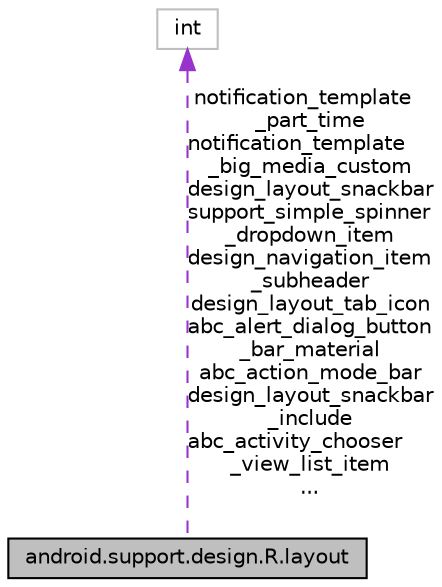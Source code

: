 digraph "android.support.design.R.layout"
{
 // INTERACTIVE_SVG=YES
 // LATEX_PDF_SIZE
  edge [fontname="Helvetica",fontsize="10",labelfontname="Helvetica",labelfontsize="10"];
  node [fontname="Helvetica",fontsize="10",shape=record];
  Node1 [label="android.support.design.R.layout",height=0.2,width=0.4,color="black", fillcolor="grey75", style="filled", fontcolor="black",tooltip=" "];
  Node2 -> Node1 [dir="back",color="darkorchid3",fontsize="10",style="dashed",label=" notification_template\l_part_time\nnotification_template\l_big_media_custom\ndesign_layout_snackbar\nsupport_simple_spinner\l_dropdown_item\ndesign_navigation_item\l_subheader\ndesign_layout_tab_icon\nabc_alert_dialog_button\l_bar_material\nabc_action_mode_bar\ndesign_layout_snackbar\l_include\nabc_activity_chooser\l_view_list_item\n..." ,fontname="Helvetica"];
  Node2 [label="int",height=0.2,width=0.4,color="grey75", fillcolor="white", style="filled",tooltip=" "];
}
